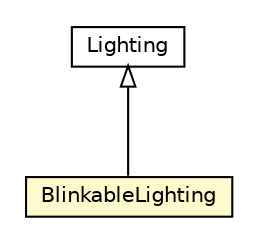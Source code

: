#!/usr/local/bin/dot
#
# Class diagram 
# Generated by UMLGraph version R5_6-24-gf6e263 (http://www.umlgraph.org/)
#

digraph G {
	edge [fontname="Helvetica",fontsize=10,labelfontname="Helvetica",labelfontsize=10];
	node [fontname="Helvetica",fontsize=10,shape=plaintext];
	nodesep=0.25;
	ranksep=0.5;
	// org.universAAL.ontology.lighting.Lighting
	c77617 [label=<<table title="org.universAAL.ontology.lighting.Lighting" border="0" cellborder="1" cellspacing="0" cellpadding="2" port="p" href="./Lighting.html">
		<tr><td><table border="0" cellspacing="0" cellpadding="1">
<tr><td align="center" balign="center"> Lighting </td></tr>
		</table></td></tr>
		</table>>, URL="./Lighting.html", fontname="Helvetica", fontcolor="black", fontsize=10.0];
	// org.universAAL.ontology.lighting.BlinkableLighting
	c77622 [label=<<table title="org.universAAL.ontology.lighting.BlinkableLighting" border="0" cellborder="1" cellspacing="0" cellpadding="2" port="p" bgcolor="lemonChiffon" href="./BlinkableLighting.html">
		<tr><td><table border="0" cellspacing="0" cellpadding="1">
<tr><td align="center" balign="center"> BlinkableLighting </td></tr>
		</table></td></tr>
		</table>>, URL="./BlinkableLighting.html", fontname="Helvetica", fontcolor="black", fontsize=10.0];
	//org.universAAL.ontology.lighting.BlinkableLighting extends org.universAAL.ontology.lighting.Lighting
	c77617:p -> c77622:p [dir=back,arrowtail=empty];
}

